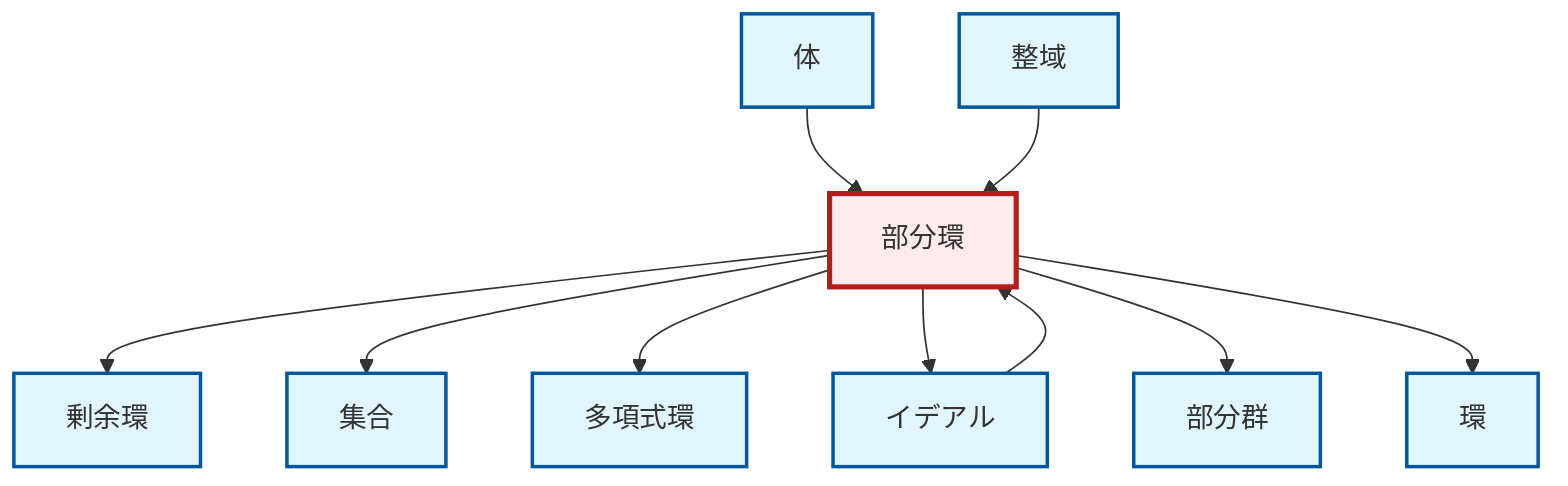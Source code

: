 graph TD
    classDef definition fill:#e1f5fe,stroke:#01579b,stroke-width:2px
    classDef theorem fill:#f3e5f5,stroke:#4a148c,stroke-width:2px
    classDef axiom fill:#fff3e0,stroke:#e65100,stroke-width:2px
    classDef example fill:#e8f5e9,stroke:#1b5e20,stroke-width:2px
    classDef current fill:#ffebee,stroke:#b71c1c,stroke-width:3px
    def-quotient-ring["剰余環"]:::definition
    def-subring["部分環"]:::definition
    def-subgroup["部分群"]:::definition
    def-set["集合"]:::definition
    def-integral-domain["整域"]:::definition
    def-ideal["イデアル"]:::definition
    def-ring["環"]:::definition
    def-polynomial-ring["多項式環"]:::definition
    def-field["体"]:::definition
    def-field --> def-subring
    def-subring --> def-quotient-ring
    def-subring --> def-set
    def-ideal --> def-subring
    def-integral-domain --> def-subring
    def-subring --> def-polynomial-ring
    def-subring --> def-ideal
    def-subring --> def-subgroup
    def-subring --> def-ring
    class def-subring current